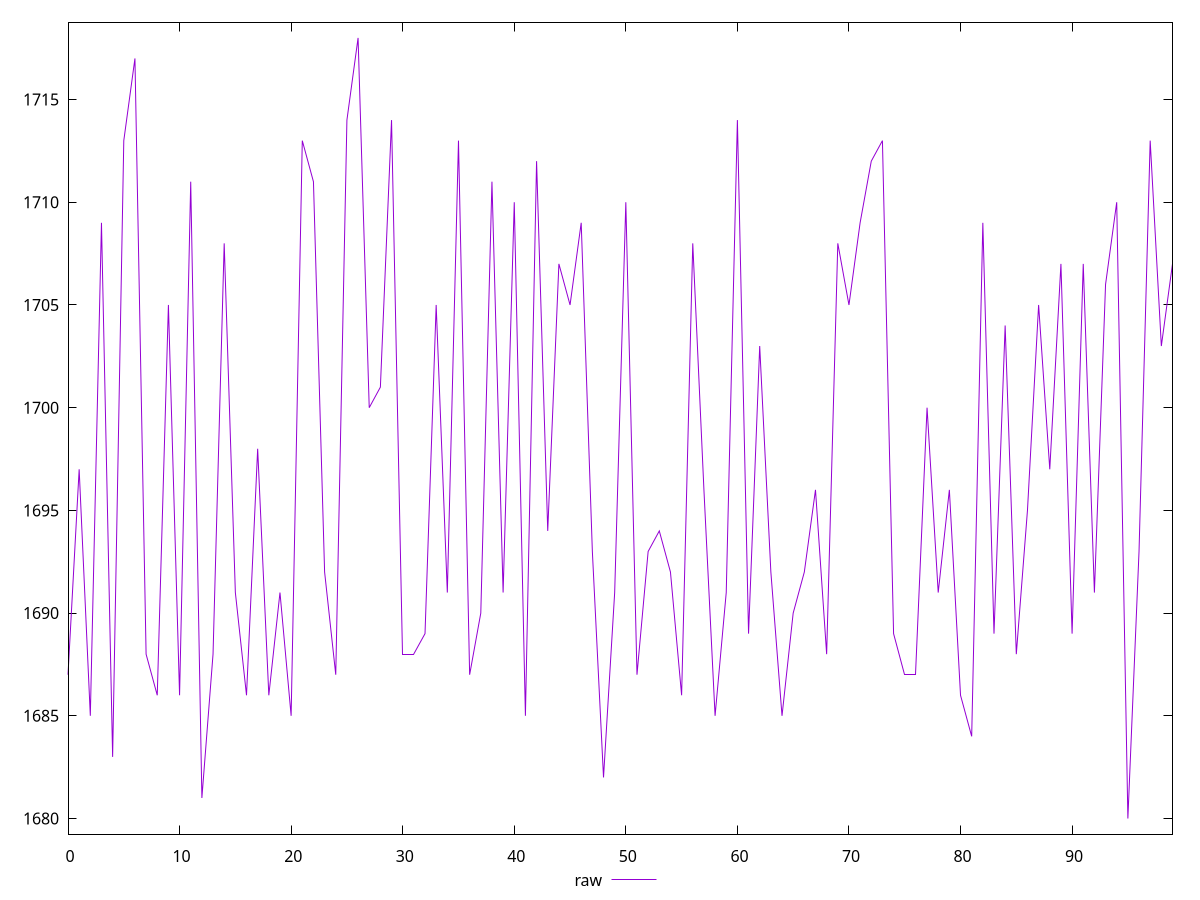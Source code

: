 reset

$raw <<EOF
0 1687
1 1697
2 1685
3 1709
4 1683
5 1713
6 1717
7 1688
8 1686
9 1705
10 1686
11 1711
12 1681
13 1688
14 1708
15 1691
16 1686
17 1698
18 1686
19 1691
20 1685
21 1713
22 1711
23 1692
24 1687
25 1714
26 1718
27 1700
28 1701
29 1714
30 1688
31 1688
32 1689
33 1705
34 1691
35 1713
36 1687
37 1690
38 1711
39 1691
40 1710
41 1685
42 1712
43 1694
44 1707
45 1705
46 1709
47 1693
48 1682
49 1691
50 1710
51 1687
52 1693
53 1694
54 1692
55 1686
56 1708
57 1696
58 1685
59 1691
60 1714
61 1689
62 1703
63 1692
64 1685
65 1690
66 1692
67 1696
68 1688
69 1708
70 1705
71 1709
72 1712
73 1713
74 1689
75 1687
76 1687
77 1700
78 1691
79 1696
80 1686
81 1684
82 1709
83 1689
84 1704
85 1688
86 1695
87 1705
88 1697
89 1707
90 1689
91 1707
92 1691
93 1706
94 1710
95 1680
96 1693
97 1713
98 1703
99 1707
EOF

set key outside below
set xrange [0:99]
set yrange [1679.24:1718.76]
set trange [1679.24:1718.76]
set terminal svg size 640, 500 enhanced background rgb 'white'
set output "reports/report_00033_2021-03-01T14-23-16.841Z/render-blocking-resources/samples/astro-inner/raw/values.svg"

plot $raw title "raw" with line

reset
